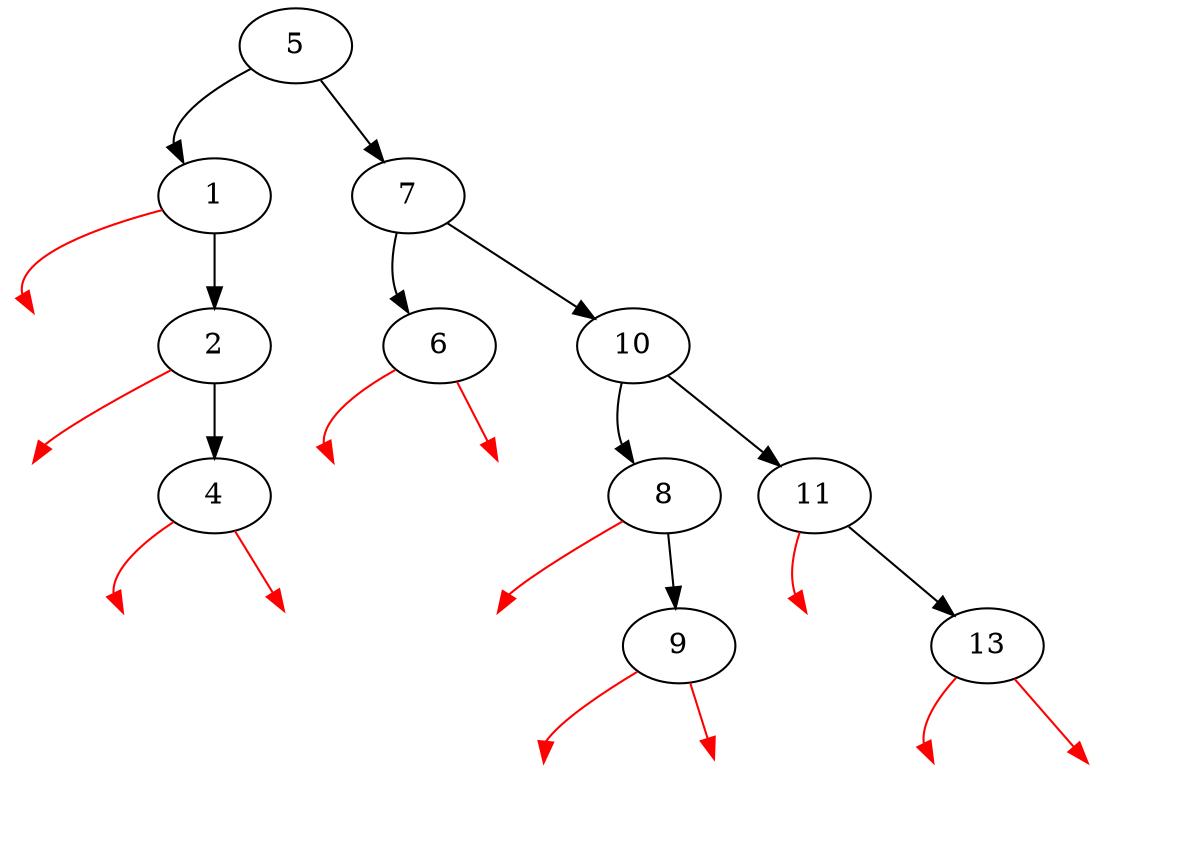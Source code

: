 digraph {
	5 [label=5]
	1 [label=1]
	V0 [label="" color="#FF00000"]
	2 [label=2]
	V1 [label="" color="#FF00000"]
	4 [label=4]
	V2 [label="" color="#FF00000"]
	V3 [label="" color="#FF00000"]
	7 [label=7]
	6 [label=6]
	V4 [label="" color="#FF00000"]
	V5 [label="" color="#FF00000"]
	10 [label=10]
	8 [label=8]
	V6 [label="" color="#FF00000"]
	9 [label=9]
	V7 [label="" color="#FF00000"]
	V8 [label="" color="#FF00000"]
	11 [label=11]
	V9 [label="" color="#FF00000"]
	13 [label=13]
	V10 [label="" color="#FF00000"]
	V11 [label="" color="#FF00000"]
	5 -> 1:nw
	1 -> V0:nw [color="#FF0000"]
	1 -> 2
	2 -> V1:nw [color="#FF0000"]
	2 -> 4
	4 -> V2:nw [color="#FF0000"]
	4 -> V3 [color="#FF0000"]
	5 -> 7
	7 -> 6:nw
	6 -> V4:nw [color="#FF0000"]
	6 -> V5 [color="#FF0000"]
	7 -> 10
	10 -> 8:nw
	8 -> V6:nw [color="#FF0000"]
	8 -> 9
	9 -> V7:nw [color="#FF0000"]
	9 -> V8 [color="#FF0000"]
	10 -> 11
	11 -> V9:nw [color="#FF0000"]
	11 -> 13
	13 -> V10:nw [color="#FF0000"]
	13 -> V11 [color="#FF0000"]
}

